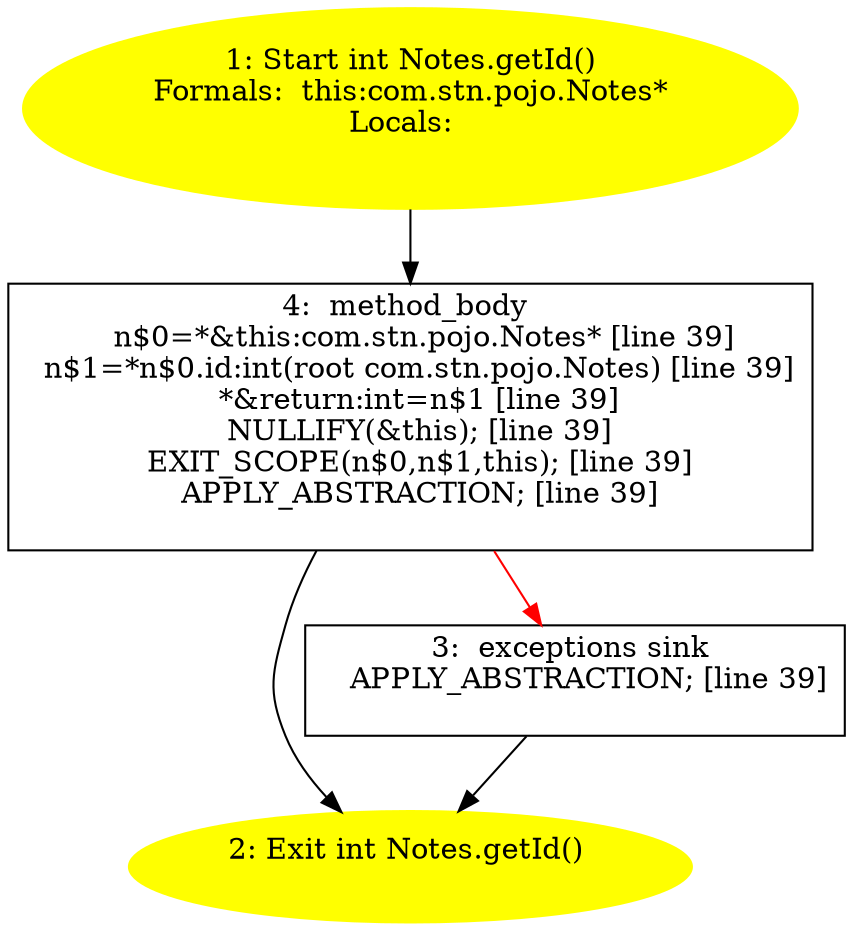 /* @generated */
digraph cfg {
"com.stn.pojo.Notes.getId():int.331fe139c13ffda2972b964c84aaca94_1" [label="1: Start int Notes.getId()\nFormals:  this:com.stn.pojo.Notes*\nLocals:  \n  " color=yellow style=filled]
	

	 "com.stn.pojo.Notes.getId():int.331fe139c13ffda2972b964c84aaca94_1" -> "com.stn.pojo.Notes.getId():int.331fe139c13ffda2972b964c84aaca94_4" ;
"com.stn.pojo.Notes.getId():int.331fe139c13ffda2972b964c84aaca94_2" [label="2: Exit int Notes.getId() \n  " color=yellow style=filled]
	

"com.stn.pojo.Notes.getId():int.331fe139c13ffda2972b964c84aaca94_3" [label="3:  exceptions sink \n   APPLY_ABSTRACTION; [line 39]\n " shape="box"]
	

	 "com.stn.pojo.Notes.getId():int.331fe139c13ffda2972b964c84aaca94_3" -> "com.stn.pojo.Notes.getId():int.331fe139c13ffda2972b964c84aaca94_2" ;
"com.stn.pojo.Notes.getId():int.331fe139c13ffda2972b964c84aaca94_4" [label="4:  method_body \n   n$0=*&this:com.stn.pojo.Notes* [line 39]\n  n$1=*n$0.id:int(root com.stn.pojo.Notes) [line 39]\n  *&return:int=n$1 [line 39]\n  NULLIFY(&this); [line 39]\n  EXIT_SCOPE(n$0,n$1,this); [line 39]\n  APPLY_ABSTRACTION; [line 39]\n " shape="box"]
	

	 "com.stn.pojo.Notes.getId():int.331fe139c13ffda2972b964c84aaca94_4" -> "com.stn.pojo.Notes.getId():int.331fe139c13ffda2972b964c84aaca94_2" ;
	 "com.stn.pojo.Notes.getId():int.331fe139c13ffda2972b964c84aaca94_4" -> "com.stn.pojo.Notes.getId():int.331fe139c13ffda2972b964c84aaca94_3" [color="red" ];
}

